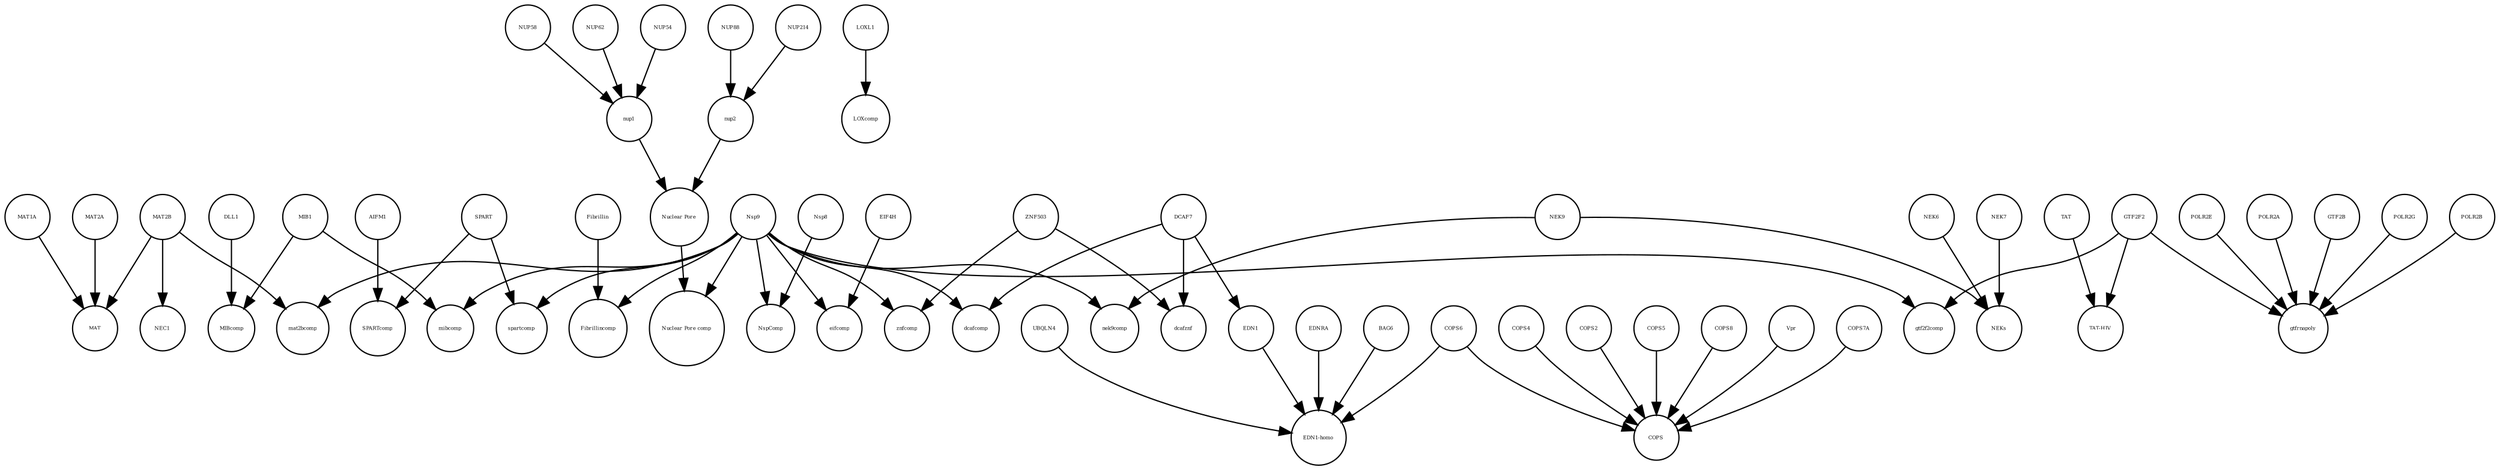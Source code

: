 strict digraph  {
GTF2F2 [annotation="urn_miriam_uniprot_P13984|urn_miriam_pubmed_10428810", bipartite=0, cls=macromolecule, fontsize=4, label=GTF2F2, shape=circle];
POLR2B [annotation="", bipartite=0, cls=macromolecule, fontsize=4, label=POLR2B, shape=circle];
gtf2f2comp [annotation="", bipartite=0, cls=complex, fontsize=4, label=gtf2f2comp, shape=circle];
mat2bcomp [annotation="", bipartite=0, cls=complex, fontsize=4, label=mat2bcomp, shape=circle];
TAT [annotation="", bipartite=0, cls=macromolecule, fontsize=4, label=TAT, shape=circle];
COPS4 [annotation="", bipartite=0, cls=macromolecule, fontsize=4, label=COPS4, shape=circle];
mibcomp [annotation="", bipartite=0, cls=complex, fontsize=4, label=mibcomp, shape=circle];
dcafznf [annotation="", bipartite=0, cls=complex, fontsize=4, label=dcafznf, shape=circle];
MIB1 [annotation="urn_miriam_uniprot_Q86YT6|urn_miriam_pubmed_24185901", bipartite=0, cls=macromolecule, fontsize=4, label=MIB1, shape=circle];
NEK6 [annotation="", bipartite=0, cls=macromolecule, fontsize=4, label=NEK6, shape=circle];
DCAF7 [annotation="urn_miriam_uniprot_P61962|urn_miriam_pubmed_16887337|urn_miriam_pubmed_16949367", bipartite=0, cls=macromolecule, fontsize=4, label=DCAF7, shape=circle];
POLR2E [annotation="", bipartite=0, cls=macromolecule, fontsize=4, label=POLR2E, shape=circle];
BAG6 [annotation="", bipartite=0, cls=macromolecule, fontsize=4, label=BAG6, shape=circle];
"EDN1-homo" [annotation="", bipartite=0, cls=complex, fontsize=4, label="EDN1-homo", shape=circle];
ZNF503 [annotation=urn_miriam_uniprot_Q96F45, bipartite=0, cls=macromolecule, fontsize=4, label=ZNF503, shape=circle];
Fibrillincomp [annotation="", bipartite=0, cls=complex, fontsize=4, label=Fibrillincomp, shape=circle];
Fibrillin [annotation="", bipartite=0, cls=complex, fontsize=4, label=Fibrillin, shape=circle];
NUP62 [annotation=urn_miriam_uniprot_P37198, bipartite=0, cls=macromolecule, fontsize=4, label=NUP62, shape=circle];
MAT1A [annotation="", bipartite=0, cls=macromolecule, fontsize=4, label=MAT1A, shape=circle];
Nsp8 [annotation="urn_miriam_uniprot_P0DTD1|urn_miriam_ncbiprotein_YP_009725304", bipartite=0, cls=macromolecule, fontsize=4, label=Nsp8, shape=circle];
Nsp9 [annotation="urn_miriam_uniprot_P0DTD1|urn_miriam_ncbiprotein_YP_009725305", bipartite=0, cls=macromolecule, fontsize=4, label=Nsp9, shape=circle];
EIF4H [annotation="urn_miriam_uniprot_Q15056|urn_miriam_pubmed_10585411|urn_miriam_pubmed_11418588", bipartite=0, cls=macromolecule, fontsize=4, label=EIF4H, shape=circle];
spartcomp [annotation="", bipartite=0, cls=complex, fontsize=4, label=spartcomp, shape=circle];
"Nuclear Pore comp" [annotation="", bipartite=0, cls=complex, fontsize=4, label="Nuclear Pore comp", shape=circle];
COPS2 [annotation="", bipartite=0, cls=macromolecule, fontsize=4, label=COPS2, shape=circle];
MAT [annotation="", bipartite=0, cls=complex, fontsize=4, label=MAT, shape=circle];
COPS5 [annotation="", bipartite=0, cls=macromolecule, fontsize=4, label=COPS5, shape=circle];
POLR2A [annotation=urn_miriam_uniprot_P30876, bipartite=0, cls=macromolecule, fontsize=4, label=POLR2A, shape=circle];
nup1 [annotation="", bipartite=0, cls=complex, fontsize=4, label=nup1, shape=circle];
NUP54 [annotation=urn_miriam_uniprot_Q7Z3B4, bipartite=0, cls=macromolecule, fontsize=4, label=NUP54, shape=circle];
NEK9 [annotation=urn_miriam_uniprot_Q8TD19, bipartite=0, cls=macromolecule, fontsize=4, label=NEK9, shape=circle];
"Nuclear Pore" [annotation="", bipartite=0, cls=complex, fontsize=4, label="Nuclear Pore", shape=circle];
NUP88 [annotation="urn_miriam_uniprot_Q99567|urn_miriam_pubmed_30543681", bipartite=0, cls=macromolecule, fontsize=4, label=NUP88, shape=circle];
GTF2B [annotation="", bipartite=0, cls=macromolecule, fontsize=4, label=GTF2B, shape=circle];
AIFM1 [annotation="", bipartite=0, cls=macromolecule, fontsize=4, label=AIFM1, shape=circle];
MAT2B [annotation="urn_miriam_uniprot_Q9NZL9|urn_miriam_pubmed_10644686|urn_miriam_pubmed_23189196|urn_miriam_pubmed_25075345|urn_miriam_pubmed_23425511", bipartite=0, cls=macromolecule, fontsize=4, label=MAT2B, shape=circle];
DLL1 [annotation="", bipartite=0, cls=macromolecule, fontsize=4, label=DLL1, shape=circle];
COPS6 [annotation="", bipartite=0, cls=macromolecule, fontsize=4, label=COPS6, shape=circle];
LOXL1 [annotation="", bipartite=0, cls=macromolecule, fontsize=4, label=LOXL1, shape=circle];
MIBcomp [annotation="", bipartite=0, cls=complex, fontsize=4, label=MIBcomp, shape=circle];
LOXcomp [annotation="", bipartite=0, cls=complex, fontsize=4, label=LOXcomp, shape=circle];
znfcomp [annotation="", bipartite=0, cls=complex, fontsize=4, label=znfcomp, shape=circle];
NspComp [annotation="", bipartite=0, cls=complex, fontsize=4, label=NspComp, shape=circle];
nup2 [annotation="", bipartite=0, cls=complex, fontsize=4, label=nup2, shape=circle];
COPS8 [annotation="", bipartite=0, cls=macromolecule, fontsize=4, label=COPS8, shape=circle];
POLR2G [annotation="", bipartite=0, cls=macromolecule, fontsize=4, label=POLR2G, shape=circle];
nek9comp [annotation="", bipartite=0, cls=complex, fontsize=4, label=nek9comp, shape=circle];
"TAT-HIV" [annotation="", bipartite=0, cls=complex, fontsize=4, label="TAT-HIV", shape=circle];
NEK7 [annotation="", bipartite=0, cls=macromolecule, fontsize=4, label=NEK7, shape=circle];
UBQLN4 [annotation="", bipartite=0, cls=macromolecule, fontsize=4, label=UBQLN4, shape=circle];
SPARTcomp [annotation="", bipartite=0, cls=complex, fontsize=4, label=SPARTcomp, shape=circle];
MAT2A [annotation="", bipartite=0, cls=macromolecule, fontsize=4, label=MAT2A, shape=circle];
SPART [annotation=urn_miriam_uniprot_Q8N0X7, bipartite=0, cls=macromolecule, fontsize=4, label=SPART, shape=circle];
EDNRA [annotation="", bipartite=0, cls=macromolecule, fontsize=4, label=EDNRA, shape=circle];
COPS [annotation="", bipartite=0, cls=complex, fontsize=4, label=COPS, shape=circle];
Vpr [annotation="", bipartite=0, cls=macromolecule, fontsize=4, label=Vpr, shape=circle];
NUP214 [annotation=urn_miriam_uniprot_P35658, bipartite=0, cls=macromolecule, fontsize=4, label=NUP214, shape=circle];
NEKs [annotation="", bipartite=0, cls=complex, fontsize=4, label=NEKs, shape=circle];
COPS7A [annotation="", bipartite=0, cls=macromolecule, fontsize=4, label=COPS7A, shape=circle];
gtfrnapoly [annotation="", bipartite=0, cls=complex, fontsize=4, label=gtfrnapoly, shape=circle];
NUP58 [annotation=urn_miriam_uniprot_Q9BVL2, bipartite=0, cls=macromolecule, fontsize=4, label=NUP58, shape=circle];
dcafcomp [annotation="", bipartite=0, cls=complex, fontsize=4, label=dcafcomp, shape=circle];
eifcomp [annotation="", bipartite=0, cls=complex, fontsize=4, label=eifcomp, shape=circle];
NEC1 [annotation="", bipartite=0, cls=complex, fontsize=4, label=NEC1, shape=circle];
EDN1 [annotation=urn_miriam_uniprot_P05305, bipartite=0, cls=macromolecule, fontsize=4, label=EDN1, shape=circle];
GTF2F2 -> "TAT-HIV"  [annotation="", interaction_type=production];
GTF2F2 -> gtfrnapoly  [annotation="", interaction_type=production];
GTF2F2 -> gtf2f2comp  [annotation="", interaction_type=production];
POLR2B -> gtfrnapoly  [annotation="", interaction_type=production];
TAT -> "TAT-HIV"  [annotation="", interaction_type=production];
COPS4 -> COPS  [annotation="", interaction_type=production];
MIB1 -> mibcomp  [annotation="", interaction_type=production];
MIB1 -> MIBcomp  [annotation="", interaction_type=production];
NEK6 -> NEKs  [annotation="", interaction_type=production];
DCAF7 -> dcafznf  [annotation="", interaction_type=production];
DCAF7 -> dcafcomp  [annotation="", interaction_type=production];
DCAF7 -> EDN1  [annotation=urn_miriam_pubmed_27880803, interaction_type=catalysis];
POLR2E -> gtfrnapoly  [annotation="", interaction_type=production];
BAG6 -> "EDN1-homo"  [annotation="", interaction_type=production];
ZNF503 -> znfcomp  [annotation="", interaction_type=production];
ZNF503 -> dcafznf  [annotation="", interaction_type=production];
Fibrillin -> Fibrillincomp  [annotation="", interaction_type=production];
NUP62 -> nup1  [annotation="", interaction_type=production];
MAT1A -> MAT  [annotation="", interaction_type=production];
Nsp8 -> NspComp  [annotation="", interaction_type=production];
Nsp9 -> eifcomp  [annotation="", interaction_type=production];
Nsp9 -> dcafcomp  [annotation="", interaction_type=production];
Nsp9 -> gtf2f2comp  [annotation="", interaction_type=production];
Nsp9 -> Fibrillincomp  [annotation="", interaction_type=production];
Nsp9 -> mat2bcomp  [annotation="", interaction_type=production];
Nsp9 -> spartcomp  [annotation="", interaction_type=production];
Nsp9 -> znfcomp  [annotation="", interaction_type=production];
Nsp9 -> mibcomp  [annotation="", interaction_type=production];
Nsp9 -> NspComp  [annotation="", interaction_type=production];
Nsp9 -> "Nuclear Pore comp"  [annotation="", interaction_type=production];
Nsp9 -> nek9comp  [annotation="", interaction_type=production];
EIF4H -> eifcomp  [annotation="", interaction_type=production];
COPS2 -> COPS  [annotation="", interaction_type=production];
COPS5 -> COPS  [annotation="", interaction_type=production];
POLR2A -> gtfrnapoly  [annotation="", interaction_type=production];
nup1 -> "Nuclear Pore"  [annotation="", interaction_type=production];
NUP54 -> nup1  [annotation="", interaction_type=production];
NEK9 -> NEKs  [annotation="", interaction_type=production];
NEK9 -> nek9comp  [annotation="", interaction_type=production];
"Nuclear Pore" -> "Nuclear Pore comp"  [annotation="", interaction_type=production];
NUP88 -> nup2  [annotation="", interaction_type=production];
GTF2B -> gtfrnapoly  [annotation="", interaction_type=production];
AIFM1 -> SPARTcomp  [annotation="", interaction_type=production];
MAT2B -> NEC1  [annotation="", interaction_type=production];
MAT2B -> MAT  [annotation="", interaction_type=production];
MAT2B -> mat2bcomp  [annotation="", interaction_type=production];
DLL1 -> MIBcomp  [annotation="", interaction_type=production];
COPS6 -> COPS  [annotation="", interaction_type=production];
COPS6 -> "EDN1-homo"  [annotation="", interaction_type=production];
LOXL1 -> LOXcomp  [annotation="", interaction_type=production];
nup2 -> "Nuclear Pore"  [annotation="", interaction_type=production];
COPS8 -> COPS  [annotation="", interaction_type=production];
POLR2G -> gtfrnapoly  [annotation="", interaction_type=production];
NEK7 -> NEKs  [annotation="", interaction_type=production];
UBQLN4 -> "EDN1-homo"  [annotation="", interaction_type=production];
MAT2A -> MAT  [annotation="", interaction_type=production];
SPART -> spartcomp  [annotation="", interaction_type=production];
SPART -> SPARTcomp  [annotation="", interaction_type=production];
EDNRA -> "EDN1-homo"  [annotation="", interaction_type=production];
Vpr -> COPS  [annotation="", interaction_type=production];
NUP214 -> nup2  [annotation="", interaction_type=production];
COPS7A -> COPS  [annotation="", interaction_type=production];
NUP58 -> nup1  [annotation="", interaction_type=production];
EDN1 -> "EDN1-homo"  [annotation="", interaction_type=production];
}
